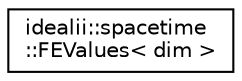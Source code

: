 digraph "Graphical Class Hierarchy"
{
 // LATEX_PDF_SIZE
  edge [fontname="Helvetica",fontsize="10",labelfontname="Helvetica",labelfontsize="10"];
  node [fontname="Helvetica",fontsize="10",shape=record];
  rankdir="LR";
  Node0 [label="idealii::spacetime\l::FEValues\< dim \>",height=0.2,width=0.4,color="black", fillcolor="white", style="filled",URL="$classidealii_1_1spacetime_1_1FEValues.html",tooltip="Evaluation of the tensor-product space-time basis functions."];
}
